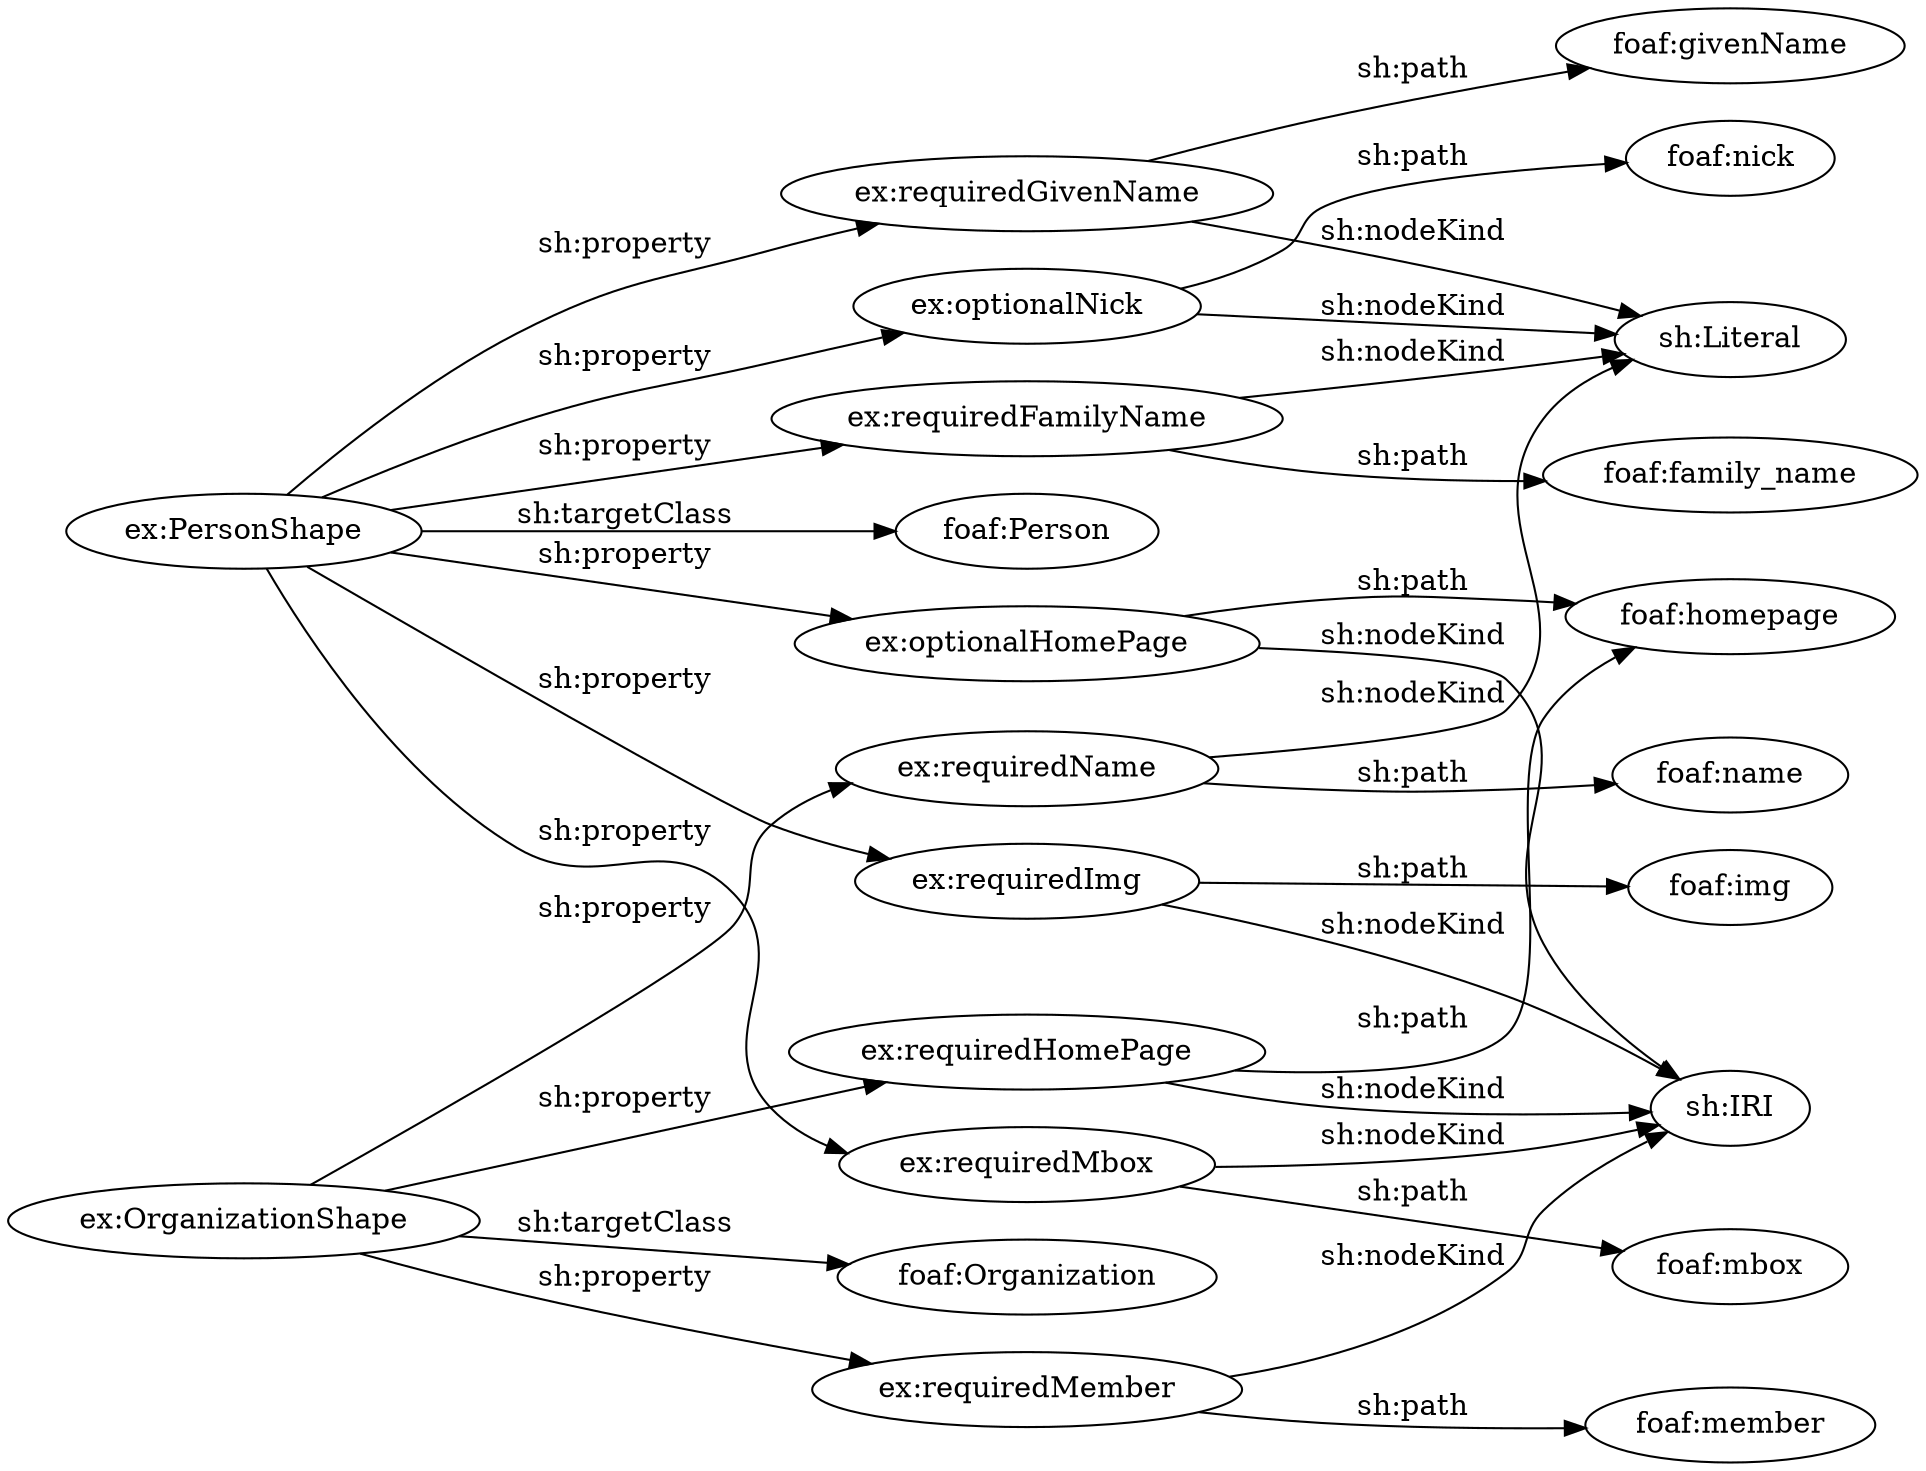 digraph ar2dtool_diagram { 
rankdir=LR;
size="1501"
	"ex:requiredGivenName" -> "sh:Literal" [ label = "sh:nodeKind" ];
	"ex:requiredGivenName" -> "foaf:givenName" [ label = "sh:path" ];
	"ex:requiredHomePage" -> "sh:IRI" [ label = "sh:nodeKind" ];
	"ex:requiredHomePage" -> "foaf:homepage" [ label = "sh:path" ];
	"ex:requiredName" -> "sh:Literal" [ label = "sh:nodeKind" ];
	"ex:requiredName" -> "foaf:name" [ label = "sh:path" ];
	"ex:requiredImg" -> "sh:IRI" [ label = "sh:nodeKind" ];
	"ex:requiredImg" -> "foaf:img" [ label = "sh:path" ];
	"ex:PersonShape" -> "ex:optionalNick" [ label = "sh:property" ];
	"ex:PersonShape" -> "ex:optionalHomePage" [ label = "sh:property" ];
	"ex:PersonShape" -> "ex:requiredMbox" [ label = "sh:property" ];
	"ex:PersonShape" -> "ex:requiredImg" [ label = "sh:property" ];
	"ex:PersonShape" -> "ex:requiredFamilyName" [ label = "sh:property" ];
	"ex:PersonShape" -> "ex:requiredGivenName" [ label = "sh:property" ];
	"ex:PersonShape" -> "foaf:Person" [ label = "sh:targetClass" ];
	"ex:optionalHomePage" -> "sh:IRI" [ label = "sh:nodeKind" ];
	"ex:optionalHomePage" -> "foaf:homepage" [ label = "sh:path" ];
	"ex:OrganizationShape" -> "ex:requiredHomePage" [ label = "sh:property" ];
	"ex:OrganizationShape" -> "ex:requiredMember" [ label = "sh:property" ];
	"ex:OrganizationShape" -> "ex:requiredName" [ label = "sh:property" ];
	"ex:OrganizationShape" -> "foaf:Organization" [ label = "sh:targetClass" ];
	"ex:requiredMember" -> "sh:IRI" [ label = "sh:nodeKind" ];
	"ex:requiredMember" -> "foaf:member" [ label = "sh:path" ];
	"ex:optionalNick" -> "sh:Literal" [ label = "sh:nodeKind" ];
	"ex:optionalNick" -> "foaf:nick" [ label = "sh:path" ];
	"ex:requiredFamilyName" -> "sh:Literal" [ label = "sh:nodeKind" ];
	"ex:requiredFamilyName" -> "foaf:family_name" [ label = "sh:path" ];
	"ex:requiredMbox" -> "sh:IRI" [ label = "sh:nodeKind" ];
	"ex:requiredMbox" -> "foaf:mbox" [ label = "sh:path" ];

}
